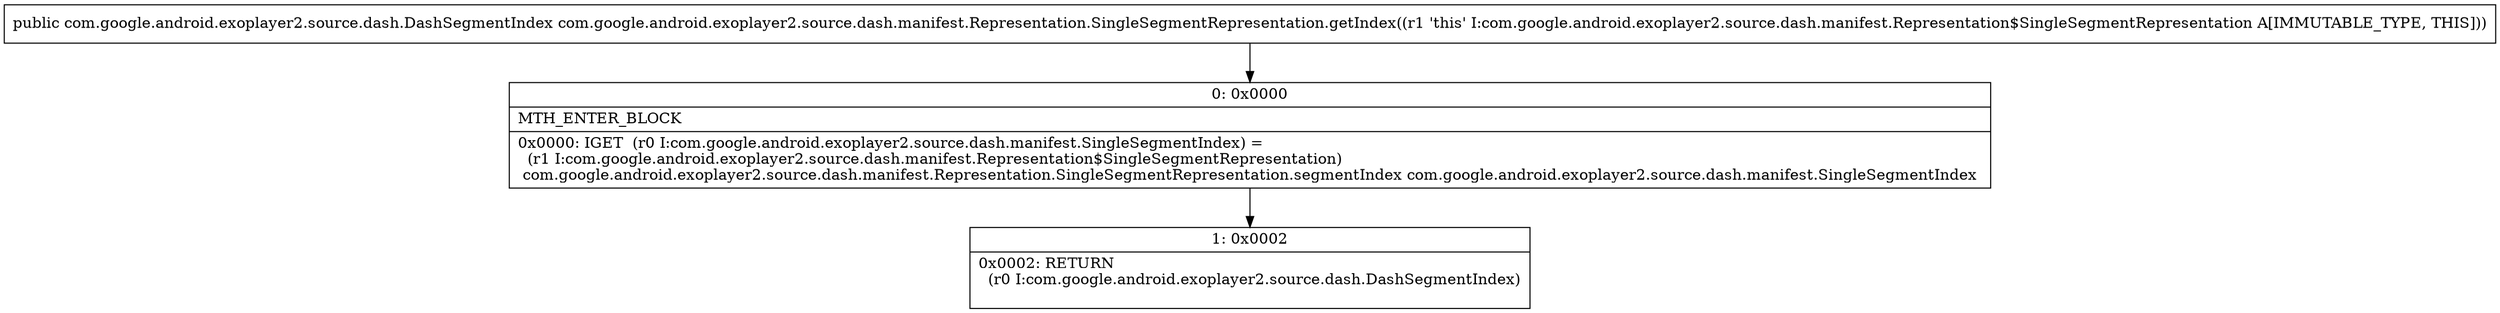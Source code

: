 digraph "CFG forcom.google.android.exoplayer2.source.dash.manifest.Representation.SingleSegmentRepresentation.getIndex()Lcom\/google\/android\/exoplayer2\/source\/dash\/DashSegmentIndex;" {
Node_0 [shape=record,label="{0\:\ 0x0000|MTH_ENTER_BLOCK\l|0x0000: IGET  (r0 I:com.google.android.exoplayer2.source.dash.manifest.SingleSegmentIndex) = \l  (r1 I:com.google.android.exoplayer2.source.dash.manifest.Representation$SingleSegmentRepresentation)\l com.google.android.exoplayer2.source.dash.manifest.Representation.SingleSegmentRepresentation.segmentIndex com.google.android.exoplayer2.source.dash.manifest.SingleSegmentIndex \l}"];
Node_1 [shape=record,label="{1\:\ 0x0002|0x0002: RETURN  \l  (r0 I:com.google.android.exoplayer2.source.dash.DashSegmentIndex)\l \l}"];
MethodNode[shape=record,label="{public com.google.android.exoplayer2.source.dash.DashSegmentIndex com.google.android.exoplayer2.source.dash.manifest.Representation.SingleSegmentRepresentation.getIndex((r1 'this' I:com.google.android.exoplayer2.source.dash.manifest.Representation$SingleSegmentRepresentation A[IMMUTABLE_TYPE, THIS])) }"];
MethodNode -> Node_0;
Node_0 -> Node_1;
}

